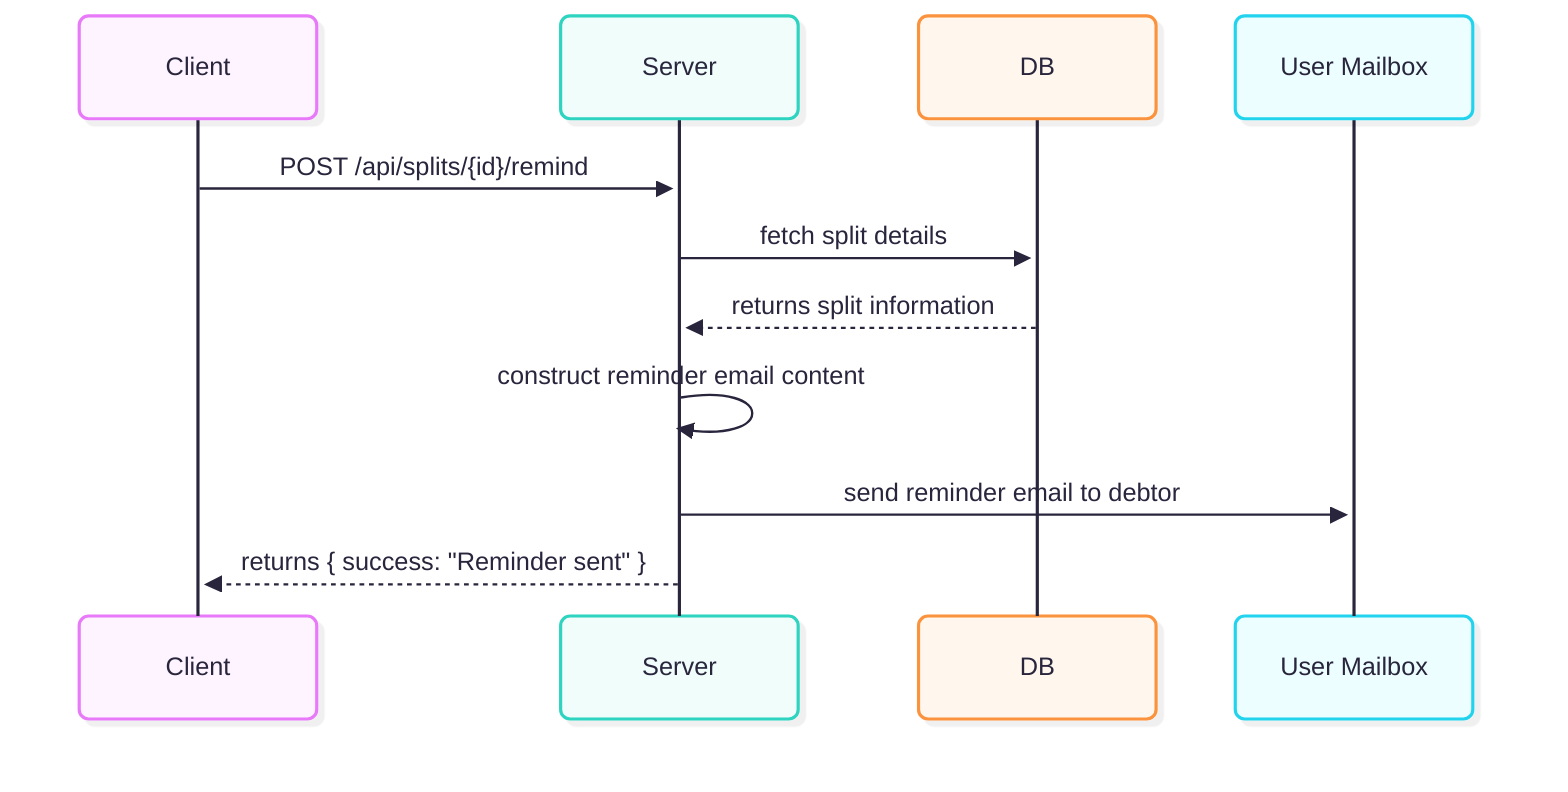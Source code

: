 ---
config:
  theme: redux-color
  look: neo
---
sequenceDiagram
    participant Client
    participant Server 
    participant DB 
    participant User Mailbox

    Client->>Server: POST /api/splits/{id}/remind
    Server->>DB: fetch split details 
    DB-->>Server: returns split information

    Server->>Server: construct reminder email content
    Server->>User Mailbox: send reminder email to debtor
    Server-->>Client: returns { success: "Reminder sent" }
